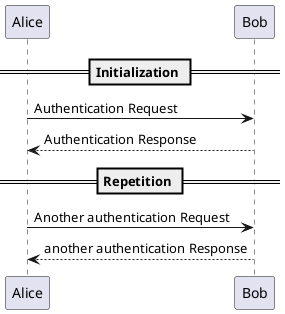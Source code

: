 @startuml
'你可以通过使用 == 关键词来将你的图表分割多个步骤

== Initialization ==
Alice -> Bob: Authentication Request
Bob --> Alice: Authentication Response

== Repetition ==
Alice -> Bob: Another authentication Request
Alice <-- Bob: another authentication Response

@enduml